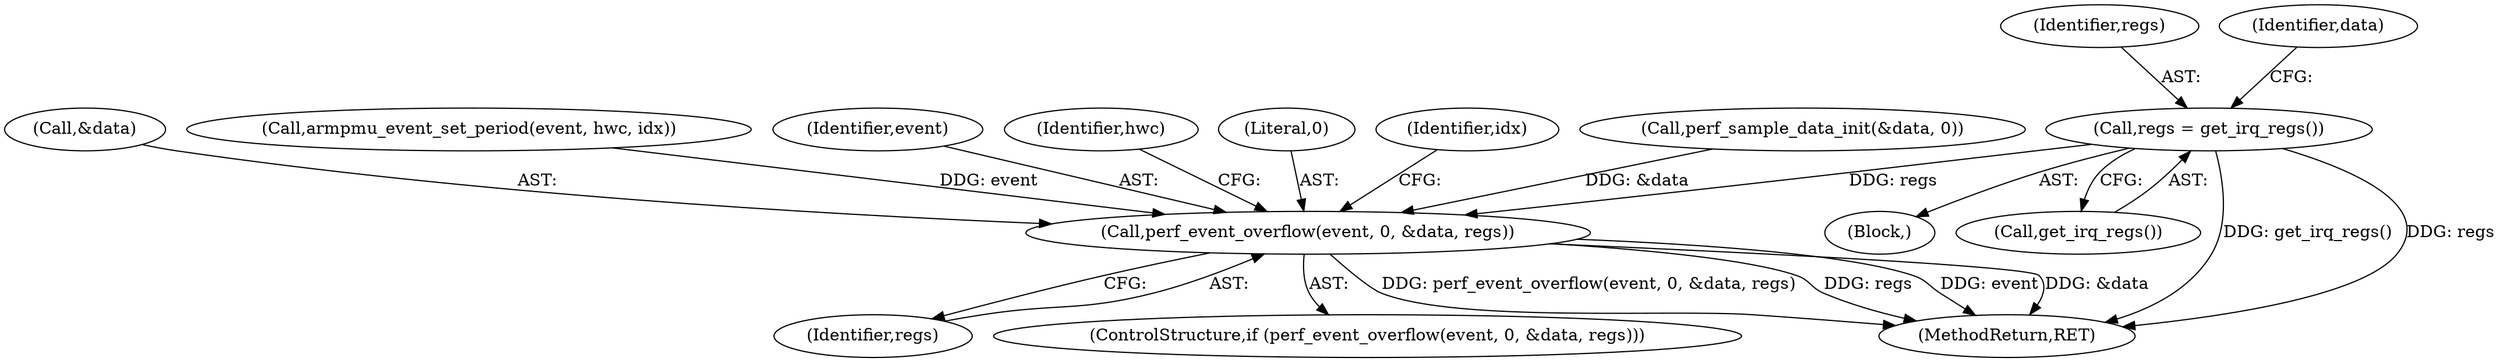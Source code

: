 digraph "1_linux_a8b0ca17b80e92faab46ee7179ba9e99ccb61233_2@pointer" {
"1000126" [label="(Call,regs = get_irq_regs())"];
"1000201" [label="(Call,perf_event_overflow(event, 0, &data, regs))"];
"1000204" [label="(Call,&data)"];
"1000127" [label="(Identifier,regs)"];
"1000131" [label="(Identifier,data)"];
"1000206" [label="(Identifier,regs)"];
"1000195" [label="(Call,armpmu_event_set_period(event, hwc, idx))"];
"1000126" [label="(Call,regs = get_irq_regs())"];
"1000201" [label="(Call,perf_event_overflow(event, 0, &data, regs))"];
"1000202" [label="(Identifier,event)"];
"1000208" [label="(Identifier,hwc)"];
"1000200" [label="(ControlStructure,if (perf_event_overflow(event, 0, &data, regs)))"];
"1000203" [label="(Literal,0)"];
"1000148" [label="(Identifier,idx)"];
"1000129" [label="(Call,perf_sample_data_init(&data, 0))"];
"1000106" [label="(Block,)"];
"1000128" [label="(Call,get_irq_regs())"];
"1000220" [label="(MethodReturn,RET)"];
"1000126" -> "1000106"  [label="AST: "];
"1000126" -> "1000128"  [label="CFG: "];
"1000127" -> "1000126"  [label="AST: "];
"1000128" -> "1000126"  [label="AST: "];
"1000131" -> "1000126"  [label="CFG: "];
"1000126" -> "1000220"  [label="DDG: get_irq_regs()"];
"1000126" -> "1000220"  [label="DDG: regs"];
"1000126" -> "1000201"  [label="DDG: regs"];
"1000201" -> "1000200"  [label="AST: "];
"1000201" -> "1000206"  [label="CFG: "];
"1000202" -> "1000201"  [label="AST: "];
"1000203" -> "1000201"  [label="AST: "];
"1000204" -> "1000201"  [label="AST: "];
"1000206" -> "1000201"  [label="AST: "];
"1000208" -> "1000201"  [label="CFG: "];
"1000148" -> "1000201"  [label="CFG: "];
"1000201" -> "1000220"  [label="DDG: perf_event_overflow(event, 0, &data, regs)"];
"1000201" -> "1000220"  [label="DDG: regs"];
"1000201" -> "1000220"  [label="DDG: event"];
"1000201" -> "1000220"  [label="DDG: &data"];
"1000195" -> "1000201"  [label="DDG: event"];
"1000129" -> "1000201"  [label="DDG: &data"];
}
